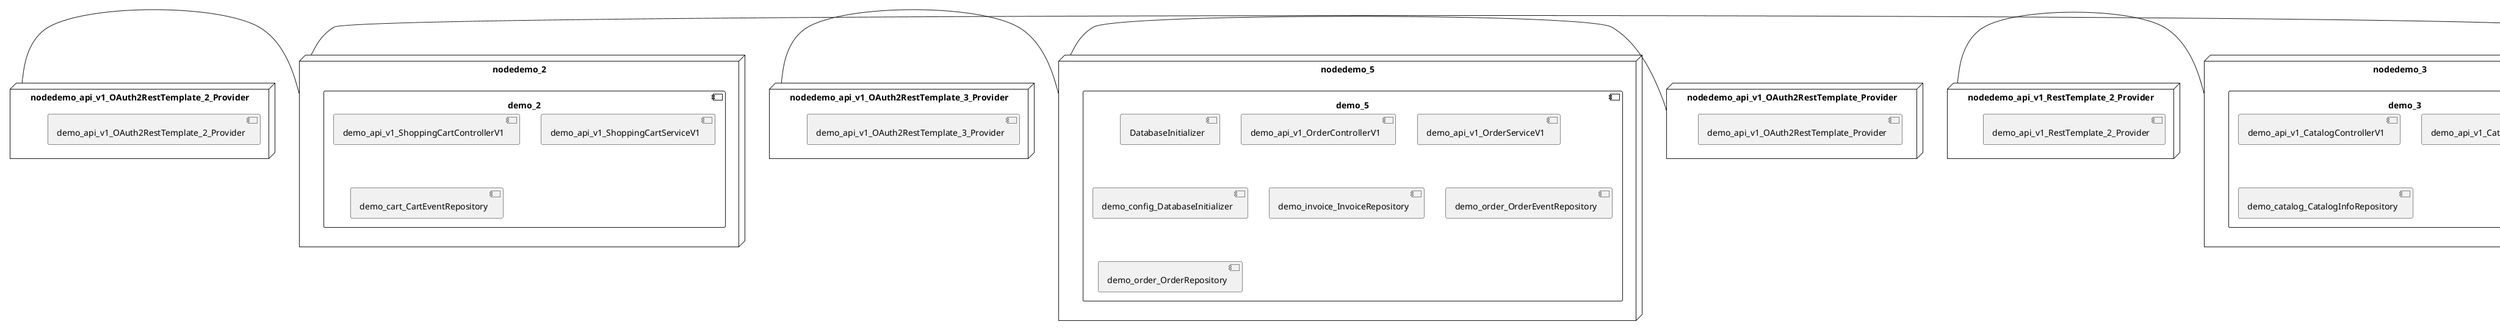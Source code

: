 @startuml
skinparam fixCircleLabelOverlapping true
skinparam componentStyle uml2
node nodedemo {
component demo {
[demo_api_v1_UserControllerV1] [[kbastani-spring-cloud-event-sourcing-example.system#_B4Wl5oEvEe-YnoApIudjkg]]
[demo_api_v1_UserServiceV1] [[kbastani-spring-cloud-event-sourcing-example.system#_B4Wl5oEvEe-YnoApIudjkg]]
[demo_user_UserRepository] [[kbastani-spring-cloud-event-sourcing-example.system#_B4Wl5oEvEe-YnoApIudjkg]]
}
}
node nodedemo_2 {
component demo_2 {
[demo_api_v1_ShoppingCartControllerV1] [[kbastani-spring-cloud-event-sourcing-example.system#_B4Wl5oEvEe-YnoApIudjkg]]
[demo_api_v1_ShoppingCartServiceV1] [[kbastani-spring-cloud-event-sourcing-example.system#_B4Wl5oEvEe-YnoApIudjkg]]
[demo_cart_CartEventRepository] [[kbastani-spring-cloud-event-sourcing-example.system#_B4Wl5oEvEe-YnoApIudjkg]]
}
}
node nodedemo_3 {
component demo_3 {
[demo_api_v1_CatalogControllerV1] [[kbastani-spring-cloud-event-sourcing-example.system#_B4Wl5oEvEe-YnoApIudjkg]]
[demo_api_v1_CatalogServiceV1] [[kbastani-spring-cloud-event-sourcing-example.system#_B4Wl5oEvEe-YnoApIudjkg]]
[demo_catalog_CatalogInfoRepository] [[kbastani-spring-cloud-event-sourcing-example.system#_B4Wl5oEvEe-YnoApIudjkg]]
}
}
node nodedemo_4 {
component demo_4 {
[demo_UserController] [[kbastani-spring-cloud-event-sourcing-example.system#_B4Wl5oEvEe-YnoApIudjkg]]
[demo_UserRepository] [[kbastani-spring-cloud-event-sourcing-example.system#_B4Wl5oEvEe-YnoApIudjkg]]
[demo_UserService] [[kbastani-spring-cloud-event-sourcing-example.system#_B4Wl5oEvEe-YnoApIudjkg]]
[demo_login_UserController] [[kbastani-spring-cloud-event-sourcing-example.system#_B4Wl5oEvEe-YnoApIudjkg]]
}
}
node nodedemo_5 {
component demo_5 {
[DatabaseInitializer] [[kbastani-spring-cloud-event-sourcing-example.system#_B4Wl5oEvEe-YnoApIudjkg]]
[demo_api_v1_OrderControllerV1] [[kbastani-spring-cloud-event-sourcing-example.system#_B4Wl5oEvEe-YnoApIudjkg]]
[demo_api_v1_OrderServiceV1] [[kbastani-spring-cloud-event-sourcing-example.system#_B4Wl5oEvEe-YnoApIudjkg]]
[demo_config_DatabaseInitializer] [[kbastani-spring-cloud-event-sourcing-example.system#_B4Wl5oEvEe-YnoApIudjkg]]
[demo_invoice_InvoiceRepository] [[kbastani-spring-cloud-event-sourcing-example.system#_B4Wl5oEvEe-YnoApIudjkg]]
[demo_order_OrderEventRepository] [[kbastani-spring-cloud-event-sourcing-example.system#_B4Wl5oEvEe-YnoApIudjkg]]
[demo_order_OrderRepository] [[kbastani-spring-cloud-event-sourcing-example.system#_B4Wl5oEvEe-YnoApIudjkg]]
}
}
node nodedemo_6 {
component demo_6 {
[demo_account_AccountRepository] [[kbastani-spring-cloud-event-sourcing-example.system#_B4Wl5oEvEe-YnoApIudjkg]]
[demo_api_v1_AccountControllerV1] [[kbastani-spring-cloud-event-sourcing-example.system#_B4Wl5oEvEe-YnoApIudjkg]]
[demo_api_v1_AccountServiceV1] [[kbastani-spring-cloud-event-sourcing-example.system#_B4Wl5oEvEe-YnoApIudjkg]]
}
}
node nodedemo_v1 {
component demo_v1 {
[demo_v1_InventoryControllerV1] [[kbastani-spring-cloud-event-sourcing-example.system#_B4Wl5oEvEe-YnoApIudjkg]]
[demo_v1_InventoryServiceV1] [[kbastani-spring-cloud-event-sourcing-example.system#_B4Wl5oEvEe-YnoApIudjkg]]
}
}
node nodedemo_api_v1_OAuth2RestTemplate_2_Provider {
[demo_api_v1_OAuth2RestTemplate_2_Provider] [[kbastani-spring-cloud-event-sourcing-example.system#_B4Wl5oEvEe-YnoApIudjkg]]
}
node nodedemo_api_v1_OAuth2RestTemplate_3_Provider {
[demo_api_v1_OAuth2RestTemplate_3_Provider] [[kbastani-spring-cloud-event-sourcing-example.system#_B4Wl5oEvEe-YnoApIudjkg]]
}
node nodedemo_api_v1_OAuth2RestTemplate_Provider {
[demo_api_v1_OAuth2RestTemplate_Provider] [[kbastani-spring-cloud-event-sourcing-example.system#_B4Wl5oEvEe-YnoApIudjkg]]
}
node nodedemo_api_v1_RestTemplate_2_Provider {
[demo_api_v1_RestTemplate_2_Provider] [[kbastani-spring-cloud-event-sourcing-example.system#_B4Wl5oEvEe-YnoApIudjkg]]
}
node nodedemo_api_v1_RestTemplate_Provider {
[demo_api_v1_RestTemplate_Provider] [[kbastani-spring-cloud-event-sourcing-example.system#_B4Wl5oEvEe-YnoApIudjkg]]
}
node nodedemo_inventory_InventoryRepository_Provider {
[demo_inventory_InventoryRepository_Provider] [[kbastani-spring-cloud-event-sourcing-example.system#_B4Wl5oEvEe-YnoApIudjkg]]
}
node nodedemo_login_AuthenticationManager_Provider {
[demo_login_AuthenticationManager_Provider] [[kbastani-spring-cloud-event-sourcing-example.system#_B4Wl5oEvEe-YnoApIudjkg]]
}
node nodedemo_login_ClientDetailsService_Provider {
[demo_login_ClientDetailsService_Provider] [[kbastani-spring-cloud-event-sourcing-example.system#_B4Wl5oEvEe-YnoApIudjkg]]
}
node nodedemo_login_HttpSessionSecurityContextRepository_Provider {
[demo_login_HttpSessionSecurityContextRepository_Provider] [[kbastani-spring-cloud-event-sourcing-example.system#_B4Wl5oEvEe-YnoApIudjkg]]
}
node nodedemo_login_LoginController {
[demo_login_LoginController] [[kbastani-spring-cloud-event-sourcing-example.system#_B4Wl5oEvEe-YnoApIudjkg]]
}
node nodedemo_product_ProductRepository_Provider {
[demo_product_ProductRepository_Provider] [[kbastani-spring-cloud-event-sourcing-example.system#_B4Wl5oEvEe-YnoApIudjkg]]
}
node nodedemo_user_UserClientV1 {
[demo_user_UserClientV1] [[kbastani-spring-cloud-event-sourcing-example.system#_B4Wl5oEvEe-YnoApIudjkg]]
}
node nodedemo_v1_Session_Provider {
[demo_v1_Session_Provider] [[kbastani-spring-cloud-event-sourcing-example.system#_B4Wl5oEvEe-YnoApIudjkg]]
}
[nodedemo_api_v1_OAuth2RestTemplate_2_Provider] - [nodedemo_2]
[nodedemo_api_v1_OAuth2RestTemplate_3_Provider] - [nodedemo_5]
[nodedemo_api_v1_OAuth2RestTemplate_Provider] - [nodedemo_5]
[nodedemo_api_v1_RestTemplate_2_Provider] - [nodedemo_3]
[nodedemo_api_v1_RestTemplate_Provider] - [nodedemo_2]
[nodedemo_inventory_InventoryRepository_Provider] - [nodedemo_v1]
[nodedemo_login_AuthenticationManager_Provider] - [nodedemo_login_LoginController]
[nodedemo_login_ClientDetailsService_Provider] - [nodedemo_login_LoginController]
[nodedemo_login_HttpSessionSecurityContextRepository_Provider] - [nodedemo_login_LoginController]
[nodedemo_product_ProductRepository_Provider] - [nodedemo_v1]
[nodedemo_v1_Session_Provider] - [nodedemo_v1]
[nodedemo] - [nodedemo_user_UserClientV1]

@enduml
